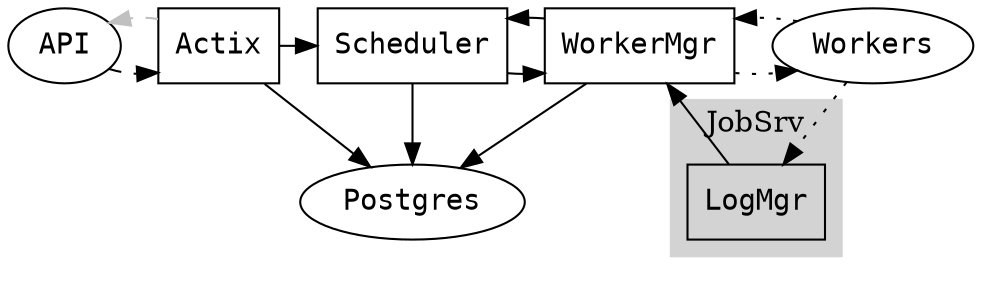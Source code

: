 // Components of JobSRV and who they talk to
// 
digraph COMPONENTS {

  ranksep=0.2;

////////////////////////////////////////////////////////////////////////
// Components

node[fontname="Courier", shape=oval];
API

node[fontname="Courier", shape=oval];

Postgres;
Workers;

// Internal connections
// TODO FIGURE out why subgraph isn't forcing a grouping relationship
  subgraph cluster_jobsrv {
    style=filled;
    color=lightgrey;

    node[fontname="Courier", shape=box];

    Actix;
    Scheduler;
    WorkerMgr;
    LogMgr;

    Actix -> Scheduler; // Currently ZMQ, future probably channel
    Scheduler -> WorkerMgr; // Currently ZMQ, future probably channel
    WorkerMgr -> Scheduler; // Currently ZMQ, future probably channel

    LogMgr -> WorkerMgr; // Is this true? right now prob ZMQ

    label = "JobSrv";
  }


// Connections

// Talk over HTTP/Protobuf 
API -> Actix  [style=dashed, color=black];
// Verify; is this a reply to a API call or does it init the conn?
Actix -> API  [style=dashed, color=grey];

WorkerMgr -> Workers [style=dotted, color=black]; // ZMQ
Workers -> WorkerMgr [style=dotted, color=black]; // ZMQ
Workers -> LogMgr [style=dotted, color=black]; // ZMQ

// database
Actix -> Postgres;
Scheduler -> Postgres;
WorkerMgr -> Postgres;


// Cross FSM relationships
{rank=same; API Actix Scheduler WorkerMgr, Workers}

}
